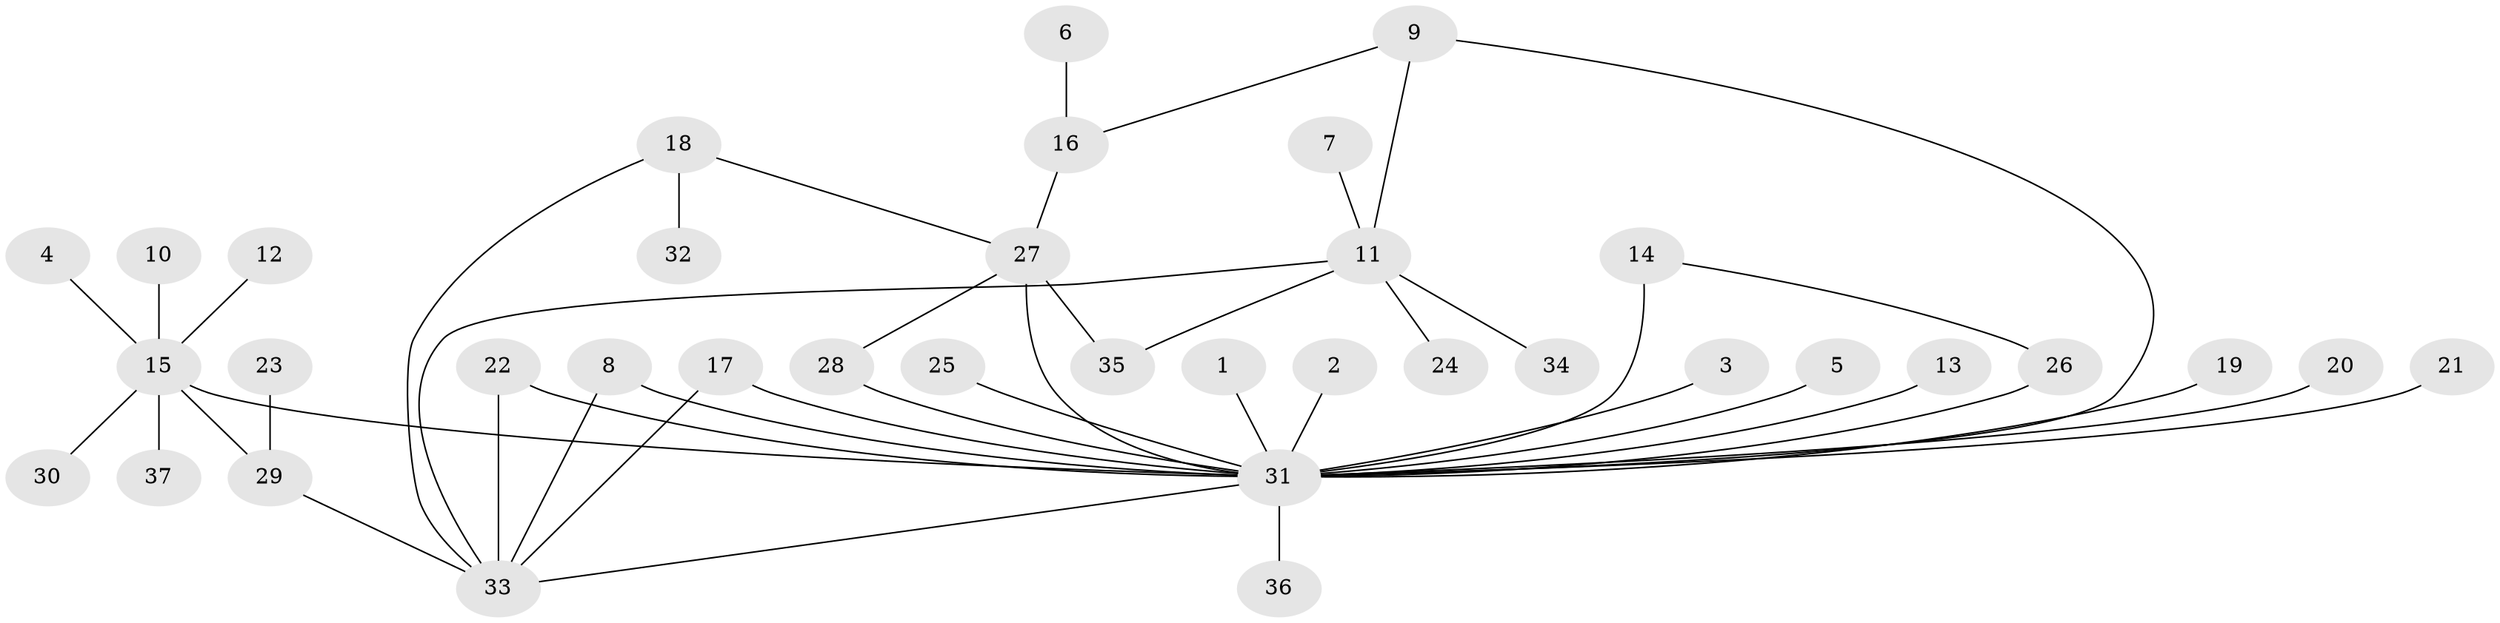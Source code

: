 // original degree distribution, {27: 0.008264462809917356, 6: 0.01652892561983471, 9: 0.008264462809917356, 11: 0.01652892561983471, 5: 0.008264462809917356, 2: 0.1487603305785124, 1: 0.6198347107438017, 3: 0.10743801652892562, 4: 0.049586776859504134, 7: 0.008264462809917356, 10: 0.008264462809917356}
// Generated by graph-tools (version 1.1) at 2025/36/03/04/25 23:36:55]
// undirected, 37 vertices, 46 edges
graph export_dot {
  node [color=gray90,style=filled];
  1;
  2;
  3;
  4;
  5;
  6;
  7;
  8;
  9;
  10;
  11;
  12;
  13;
  14;
  15;
  16;
  17;
  18;
  19;
  20;
  21;
  22;
  23;
  24;
  25;
  26;
  27;
  28;
  29;
  30;
  31;
  32;
  33;
  34;
  35;
  36;
  37;
  1 -- 31 [weight=1.0];
  2 -- 31 [weight=1.0];
  3 -- 31 [weight=1.0];
  4 -- 15 [weight=1.0];
  5 -- 31 [weight=1.0];
  6 -- 16 [weight=1.0];
  7 -- 11 [weight=1.0];
  8 -- 31 [weight=2.0];
  8 -- 33 [weight=1.0];
  9 -- 11 [weight=1.0];
  9 -- 16 [weight=1.0];
  9 -- 31 [weight=1.0];
  10 -- 15 [weight=1.0];
  11 -- 24 [weight=1.0];
  11 -- 33 [weight=1.0];
  11 -- 34 [weight=1.0];
  11 -- 35 [weight=1.0];
  12 -- 15 [weight=1.0];
  13 -- 31 [weight=1.0];
  14 -- 26 [weight=1.0];
  14 -- 31 [weight=2.0];
  15 -- 29 [weight=1.0];
  15 -- 30 [weight=1.0];
  15 -- 31 [weight=1.0];
  15 -- 37 [weight=1.0];
  16 -- 27 [weight=1.0];
  17 -- 31 [weight=1.0];
  17 -- 33 [weight=1.0];
  18 -- 27 [weight=1.0];
  18 -- 32 [weight=1.0];
  18 -- 33 [weight=1.0];
  19 -- 31 [weight=1.0];
  20 -- 31 [weight=1.0];
  21 -- 31 [weight=1.0];
  22 -- 31 [weight=2.0];
  22 -- 33 [weight=1.0];
  23 -- 29 [weight=1.0];
  25 -- 31 [weight=1.0];
  26 -- 31 [weight=1.0];
  27 -- 28 [weight=1.0];
  27 -- 31 [weight=1.0];
  27 -- 35 [weight=1.0];
  28 -- 31 [weight=1.0];
  29 -- 33 [weight=1.0];
  31 -- 33 [weight=1.0];
  31 -- 36 [weight=1.0];
}
